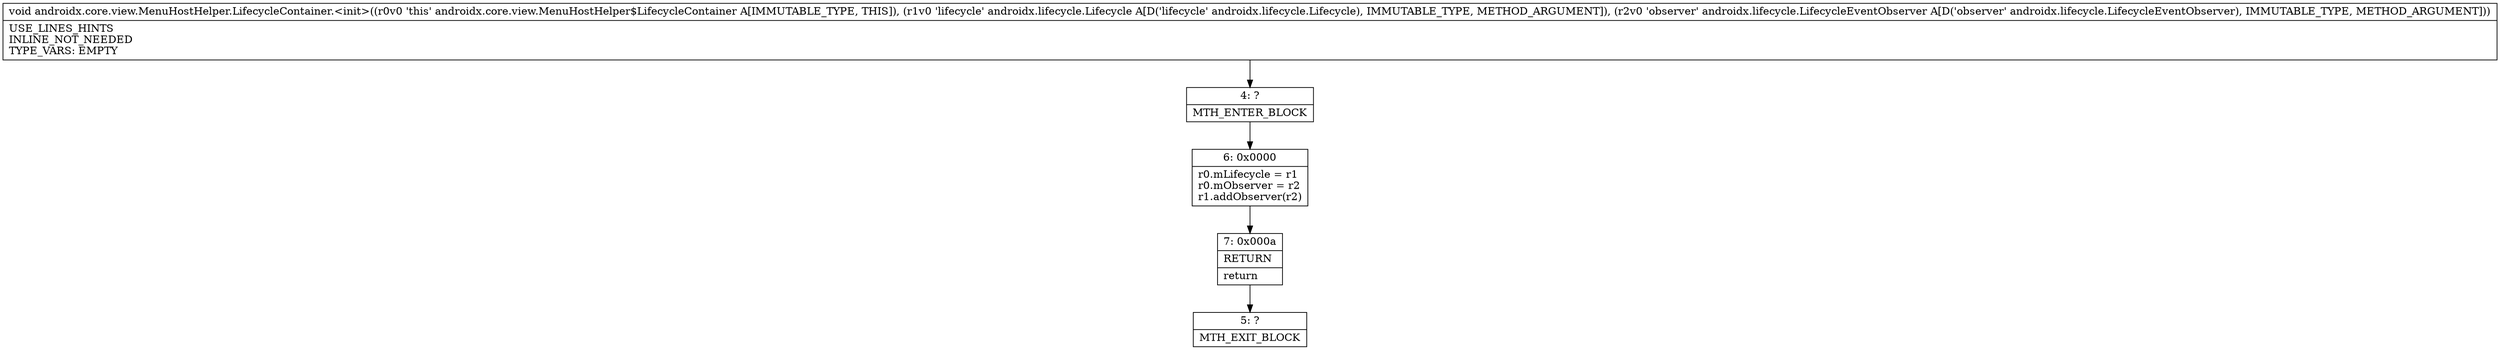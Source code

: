 digraph "CFG forandroidx.core.view.MenuHostHelper.LifecycleContainer.\<init\>(Landroidx\/lifecycle\/Lifecycle;Landroidx\/lifecycle\/LifecycleEventObserver;)V" {
Node_4 [shape=record,label="{4\:\ ?|MTH_ENTER_BLOCK\l}"];
Node_6 [shape=record,label="{6\:\ 0x0000|r0.mLifecycle = r1\lr0.mObserver = r2\lr1.addObserver(r2)\l}"];
Node_7 [shape=record,label="{7\:\ 0x000a|RETURN\l|return\l}"];
Node_5 [shape=record,label="{5\:\ ?|MTH_EXIT_BLOCK\l}"];
MethodNode[shape=record,label="{void androidx.core.view.MenuHostHelper.LifecycleContainer.\<init\>((r0v0 'this' androidx.core.view.MenuHostHelper$LifecycleContainer A[IMMUTABLE_TYPE, THIS]), (r1v0 'lifecycle' androidx.lifecycle.Lifecycle A[D('lifecycle' androidx.lifecycle.Lifecycle), IMMUTABLE_TYPE, METHOD_ARGUMENT]), (r2v0 'observer' androidx.lifecycle.LifecycleEventObserver A[D('observer' androidx.lifecycle.LifecycleEventObserver), IMMUTABLE_TYPE, METHOD_ARGUMENT]))  | USE_LINES_HINTS\lINLINE_NOT_NEEDED\lTYPE_VARS: EMPTY\l}"];
MethodNode -> Node_4;Node_4 -> Node_6;
Node_6 -> Node_7;
Node_7 -> Node_5;
}

